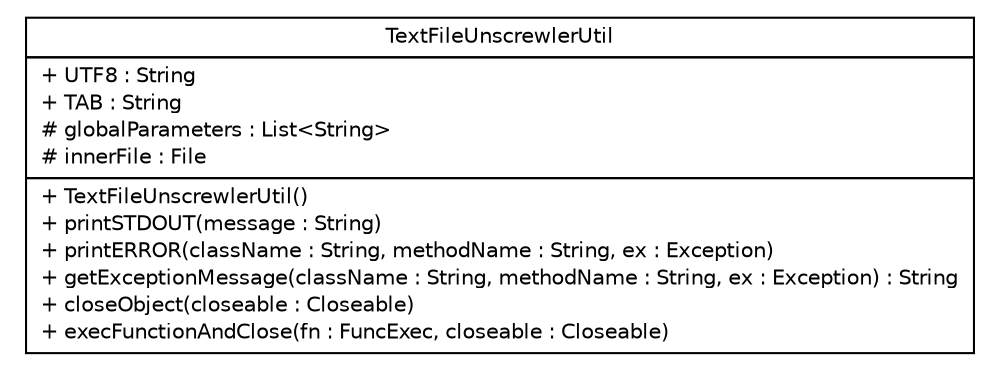 #!/usr/local/bin/dot
#
# Class diagram 
# Generated by UMLGraph version R5_6-24-gf6e263 (http://www.umlgraph.org/)
#

digraph G {
	edge [fontname="Helvetica",fontsize=10,labelfontname="Helvetica",labelfontsize=10];
	node [fontname="Helvetica",fontsize=10,shape=plaintext];
	nodesep=0.25;
	ranksep=0.5;
	// org.apache.clusterbr.proc.util.TextFileUnscrewlerUtil
	c143 [label=<<table title="org.apache.clusterbr.proc.util.TextFileUnscrewlerUtil" border="0" cellborder="1" cellspacing="0" cellpadding="2" port="p" href="./TextFileUnscrewlerUtil.html">
		<tr><td><table border="0" cellspacing="0" cellpadding="1">
<tr><td align="center" balign="center"> TextFileUnscrewlerUtil </td></tr>
		</table></td></tr>
		<tr><td><table border="0" cellspacing="0" cellpadding="1">
<tr><td align="left" balign="left"> + UTF8 : String </td></tr>
<tr><td align="left" balign="left"> + TAB : String </td></tr>
<tr><td align="left" balign="left"> # globalParameters : List&lt;String&gt; </td></tr>
<tr><td align="left" balign="left"> # innerFile : File </td></tr>
		</table></td></tr>
		<tr><td><table border="0" cellspacing="0" cellpadding="1">
<tr><td align="left" balign="left"> + TextFileUnscrewlerUtil() </td></tr>
<tr><td align="left" balign="left"> + printSTDOUT(message : String) </td></tr>
<tr><td align="left" balign="left"> + printERROR(className : String, methodName : String, ex : Exception) </td></tr>
<tr><td align="left" balign="left"> + getExceptionMessage(className : String, methodName : String, ex : Exception) : String </td></tr>
<tr><td align="left" balign="left"> + closeObject(closeable : Closeable) </td></tr>
<tr><td align="left" balign="left"> + execFunctionAndClose(fn : FuncExec, closeable : Closeable) </td></tr>
		</table></td></tr>
		</table>>, URL="./TextFileUnscrewlerUtil.html", fontname="Helvetica", fontcolor="black", fontsize=10.0];
}


